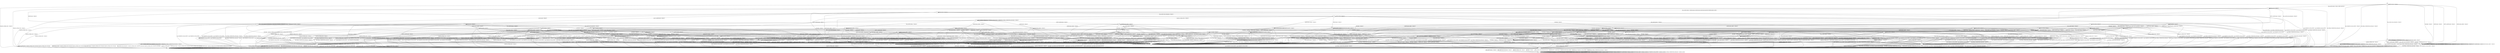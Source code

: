 digraph h10 {
s0 [label="s0"];
s1 [label="s1"];
s2 [label="s2"];
s6 [label="s6"];
s15 [label="s15"];
s21 [label="s21"];
s3 [label="s3"];
s4 [label="s4"];
s7 [label="s7"];
s8 [label="s8"];
s9 [label="s9"];
s16 [label="s16"];
s22 [label="s22"];
s5 [label="s5"];
s10 [label="s10"];
s11 [label="s11"];
s17 [label="s17"];
s27 [label="s27"];
s30 [label="s30"];
s37 [label="s37"];
s42 [label="s42"];
s52 [label="s52"];
s62 [label="s62"];
s12 [label="s12"];
s13 [label="s13"];
s18 [label="s18"];
s19 [label="s19"];
s28 [label="s28"];
s33 [label="s33"];
s38 [label="s38"];
s39 [label="s39"];
s40 [label="s40"];
s45 [label="s45"];
s48 [label="s48"];
s53 [label="s53"];
s57 [label="s57"];
s60 [label="s60"];
s64 [label="s64"];
s67 [label="s67"];
s14 [label="s14"];
s20 [label="s20"];
s23 [label="s23"];
s24 [label="s24"];
s29 [label="s29"];
s31 [label="s31"];
s32 [label="s32"];
s34 [label="s34"];
s41 [label="s41"];
s46 [label="s46"];
s49 [label="s49"];
s51 [label="s51"];
s54 [label="s54"];
s58 [label="s58"];
s61 [label="s61"];
s65 [label="s65"];
s68 [label="s68"];
s25 [label="s25"];
s35 [label="s35"];
s36 [label="s36"];
s43 [label="s43"];
s44 [label="s44"];
s47 [label="s47"];
s50 [label="s50"];
s55 [label="s55"];
s56 [label="s56"];
s63 [label="s63"];
s66 [label="s66"];
s26 [label="s26"];
s59 [label="s59"];
s0 -> s1 [label="RSA_CLIENT_HELLO / HELLO_VERIFY_REQUEST"];
s0 -> s2 [label="RSA_CLIENT_KEY_EXCHANGE / TIMEOUT"];
s0 -> s15 [label="CHANGE_CIPHER_SPEC / TIMEOUT"];
s0 -> s21 [label="FINISHED / TIMEOUT"];
s0 -> s0 [label="APPLICATION / TIMEOUT"];
s0 -> s21 [label="CERTIFICATE / TIMEOUT"];
s0 -> s21 [label="EMPTY_CERTIFICATE / TIMEOUT"];
s0 -> s21 [label="CERTIFICATE_VERIFY / TIMEOUT"];
s0 -> s6 [label="Alert(WARNING,CLOSE_NOTIFY) / TIMEOUT"];
s0 -> s6 [label="Alert(FATAL,UNEXPECTED_MESSAGE) / TIMEOUT"];
s1 -> s3 [label="RSA_CLIENT_HELLO / SERVER_HELLO,CERTIFICATE,CERTIFICATE_REQUEST,SERVER_HELLO_DONE"];
s1 -> s4 [label="RSA_CLIENT_KEY_EXCHANGE / TIMEOUT"];
s1 -> s15 [label="CHANGE_CIPHER_SPEC / TIMEOUT"];
s1 -> s8 [label="FINISHED / TIMEOUT"];
s1 -> s1 [label="APPLICATION / TIMEOUT"];
s1 -> s16 [label="CERTIFICATE / TIMEOUT"];
s1 -> s22 [label="EMPTY_CERTIFICATE / TIMEOUT"];
s1 -> s8 [label="CERTIFICATE_VERIFY / TIMEOUT"];
s1 -> s6 [label="Alert(WARNING,CLOSE_NOTIFY) / Alert(WARNING,CLOSE_NOTIFY)"];
s1 -> s6 [label="Alert(FATAL,UNEXPECTED_MESSAGE) / TIMEOUT"];
s2 -> s2 [label="RSA_CLIENT_HELLO / TIMEOUT"];
s2 -> s21 [label="RSA_CLIENT_KEY_EXCHANGE / TIMEOUT"];
s2 -> s9 [label="CHANGE_CIPHER_SPEC / TIMEOUT"];
s2 -> s21 [label="FINISHED / TIMEOUT"];
s2 -> s2 [label="APPLICATION / TIMEOUT"];
s2 -> s21 [label="CERTIFICATE / TIMEOUT"];
s2 -> s21 [label="EMPTY_CERTIFICATE / TIMEOUT"];
s2 -> s2 [label="CERTIFICATE_VERIFY / TIMEOUT"];
s2 -> s6 [label="Alert(WARNING,CLOSE_NOTIFY) / TIMEOUT"];
s2 -> s6 [label="Alert(FATAL,UNEXPECTED_MESSAGE) / TIMEOUT"];
s6 -> s7 [label="RSA_CLIENT_HELLO / TIMEOUT"];
s6 -> s7 [label="RSA_CLIENT_KEY_EXCHANGE / TIMEOUT"];
s6 -> s7 [label="CHANGE_CIPHER_SPEC / TIMEOUT"];
s6 -> s7 [label="FINISHED / TIMEOUT"];
s6 -> s7 [label="APPLICATION / TIMEOUT"];
s6 -> s7 [label="CERTIFICATE / TIMEOUT"];
s6 -> s7 [label="EMPTY_CERTIFICATE / TIMEOUT"];
s6 -> s7 [label="CERTIFICATE_VERIFY / TIMEOUT"];
s6 -> s7 [label="Alert(WARNING,CLOSE_NOTIFY) / TIMEOUT"];
s6 -> s7 [label="Alert(FATAL,UNEXPECTED_MESSAGE) / TIMEOUT"];
s15 -> s15 [label="RSA_CLIENT_HELLO / TIMEOUT"];
s15 -> s15 [label="RSA_CLIENT_KEY_EXCHANGE / TIMEOUT"];
s15 -> s15 [label="CHANGE_CIPHER_SPEC / TIMEOUT"];
s15 -> s15 [label="FINISHED / TIMEOUT"];
s15 -> s15 [label="APPLICATION / TIMEOUT"];
s15 -> s15 [label="CERTIFICATE / TIMEOUT"];
s15 -> s15 [label="EMPTY_CERTIFICATE / TIMEOUT"];
s15 -> s15 [label="CERTIFICATE_VERIFY / TIMEOUT"];
s15 -> s15 [label="Alert(WARNING,CLOSE_NOTIFY) / TIMEOUT"];
s15 -> s15 [label="Alert(FATAL,UNEXPECTED_MESSAGE) / TIMEOUT"];
s21 -> s21 [label="RSA_CLIENT_HELLO / TIMEOUT"];
s21 -> s21 [label="RSA_CLIENT_KEY_EXCHANGE / TIMEOUT"];
s21 -> s15 [label="CHANGE_CIPHER_SPEC / TIMEOUT"];
s21 -> s21 [label="FINISHED / TIMEOUT"];
s21 -> s21 [label="APPLICATION / TIMEOUT"];
s21 -> s21 [label="CERTIFICATE / TIMEOUT"];
s21 -> s21 [label="EMPTY_CERTIFICATE / TIMEOUT"];
s21 -> s21 [label="CERTIFICATE_VERIFY / TIMEOUT"];
s21 -> s6 [label="Alert(WARNING,CLOSE_NOTIFY) / TIMEOUT"];
s21 -> s6 [label="Alert(FATAL,UNEXPECTED_MESSAGE) / TIMEOUT"];
s3 -> s6 [label="RSA_CLIENT_HELLO / Alert(FATAL,UNEXPECTED_MESSAGE)"];
s3 -> s10 [label="RSA_CLIENT_KEY_EXCHANGE / TIMEOUT"];
s3 -> s15 [label="CHANGE_CIPHER_SPEC / TIMEOUT"];
s3 -> s8 [label="FINISHED / TIMEOUT"];
s3 -> s3 [label="APPLICATION / TIMEOUT"];
s3 -> s16 [label="CERTIFICATE / TIMEOUT"];
s3 -> s11 [label="EMPTY_CERTIFICATE / TIMEOUT"];
s3 -> s8 [label="CERTIFICATE_VERIFY / TIMEOUT"];
s3 -> s6 [label="Alert(WARNING,CLOSE_NOTIFY) / Alert(WARNING,CLOSE_NOTIFY)"];
s3 -> s6 [label="Alert(FATAL,UNEXPECTED_MESSAGE) / TIMEOUT"];
s4 -> s37 [label="RSA_CLIENT_HELLO / TIMEOUT"];
s4 -> s8 [label="RSA_CLIENT_KEY_EXCHANGE / TIMEOUT"];
s4 -> s5 [label="CHANGE_CIPHER_SPEC / TIMEOUT"];
s4 -> s27 [label="FINISHED / TIMEOUT"];
s4 -> s4 [label="APPLICATION / TIMEOUT"];
s4 -> s52 [label="CERTIFICATE / TIMEOUT"];
s4 -> s52 [label="EMPTY_CERTIFICATE / TIMEOUT"];
s4 -> s17 [label="CERTIFICATE_VERIFY / TIMEOUT"];
s4 -> s6 [label="Alert(WARNING,CLOSE_NOTIFY) / Alert(WARNING,CLOSE_NOTIFY)"];
s4 -> s6 [label="Alert(FATAL,UNEXPECTED_MESSAGE) / TIMEOUT"];
s7 -> s7 [label="RSA_CLIENT_HELLO / SOCKET_CLOSED"];
s7 -> s7 [label="RSA_CLIENT_KEY_EXCHANGE / SOCKET_CLOSED"];
s7 -> s7 [label="CHANGE_CIPHER_SPEC / SOCKET_CLOSED"];
s7 -> s7 [label="FINISHED / SOCKET_CLOSED"];
s7 -> s7 [label="APPLICATION / SOCKET_CLOSED"];
s7 -> s7 [label="CERTIFICATE / SOCKET_CLOSED"];
s7 -> s7 [label="EMPTY_CERTIFICATE / SOCKET_CLOSED"];
s7 -> s7 [label="CERTIFICATE_VERIFY / SOCKET_CLOSED"];
s7 -> s7 [label="Alert(WARNING,CLOSE_NOTIFY) / SOCKET_CLOSED"];
s7 -> s7 [label="Alert(FATAL,UNEXPECTED_MESSAGE) / SOCKET_CLOSED"];
s8 -> s8 [label="RSA_CLIENT_HELLO / TIMEOUT"];
s8 -> s8 [label="RSA_CLIENT_KEY_EXCHANGE / TIMEOUT"];
s8 -> s15 [label="CHANGE_CIPHER_SPEC / TIMEOUT"];
s8 -> s8 [label="FINISHED / TIMEOUT"];
s8 -> s8 [label="APPLICATION / TIMEOUT"];
s8 -> s8 [label="CERTIFICATE / TIMEOUT"];
s8 -> s8 [label="EMPTY_CERTIFICATE / TIMEOUT"];
s8 -> s8 [label="CERTIFICATE_VERIFY / TIMEOUT"];
s8 -> s6 [label="Alert(WARNING,CLOSE_NOTIFY) / Alert(WARNING,CLOSE_NOTIFY)"];
s8 -> s6 [label="Alert(FATAL,UNEXPECTED_MESSAGE) / TIMEOUT"];
s9 -> s6 [label="RSA_CLIENT_HELLO / TIMEOUT"];
s9 -> s6 [label="RSA_CLIENT_KEY_EXCHANGE / TIMEOUT"];
s9 -> s15 [label="CHANGE_CIPHER_SPEC / TIMEOUT"];
s9 -> s6 [label="FINISHED / TIMEOUT"];
s9 -> s9 [label="APPLICATION / TIMEOUT"];
s9 -> s6 [label="CERTIFICATE / TIMEOUT"];
s9 -> s6 [label="EMPTY_CERTIFICATE / TIMEOUT"];
s9 -> s6 [label="CERTIFICATE_VERIFY / TIMEOUT"];
s9 -> s9 [label="Alert(WARNING,CLOSE_NOTIFY) / TIMEOUT"];
s9 -> s9 [label="Alert(FATAL,UNEXPECTED_MESSAGE) / TIMEOUT"];
s16 -> s16 [label="RSA_CLIENT_HELLO / TIMEOUT"];
s16 -> s16 [label="RSA_CLIENT_KEY_EXCHANGE / TIMEOUT"];
s16 -> s15 [label="CHANGE_CIPHER_SPEC / TIMEOUT"];
s16 -> s16 [label="FINISHED / TIMEOUT"];
s16 -> s16 [label="APPLICATION / TIMEOUT"];
s16 -> s8 [label="CERTIFICATE / TIMEOUT"];
s16 -> s8 [label="EMPTY_CERTIFICATE / TIMEOUT"];
s16 -> s30 [label="CERTIFICATE_VERIFY / TIMEOUT"];
s16 -> s6 [label="Alert(WARNING,CLOSE_NOTIFY) / Alert(WARNING,CLOSE_NOTIFY)"];
s16 -> s6 [label="Alert(FATAL,UNEXPECTED_MESSAGE) / TIMEOUT"];
s22 -> s42 [label="RSA_CLIENT_HELLO / TIMEOUT"];
s22 -> s52 [label="RSA_CLIENT_KEY_EXCHANGE / TIMEOUT"];
s22 -> s5 [label="CHANGE_CIPHER_SPEC / TIMEOUT"];
s22 -> s62 [label="FINISHED / TIMEOUT"];
s22 -> s22 [label="APPLICATION / TIMEOUT"];
s22 -> s8 [label="CERTIFICATE / TIMEOUT"];
s22 -> s8 [label="EMPTY_CERTIFICATE / TIMEOUT"];
s22 -> s30 [label="CERTIFICATE_VERIFY / TIMEOUT"];
s22 -> s6 [label="Alert(WARNING,CLOSE_NOTIFY) / Alert(WARNING,CLOSE_NOTIFY)"];
s22 -> s6 [label="Alert(FATAL,UNEXPECTED_MESSAGE) / TIMEOUT"];
s5 -> s6 [label="RSA_CLIENT_HELLO / Alert(FATAL,UNEXPECTED_MESSAGE)"];
s5 -> s6 [label="RSA_CLIENT_KEY_EXCHANGE / Alert(FATAL,UNEXPECTED_MESSAGE)"];
s5 -> s15 [label="CHANGE_CIPHER_SPEC / TIMEOUT"];
s5 -> s6 [label="FINISHED / Alert(FATAL,UNEXPECTED_MESSAGE)"];
s5 -> s5 [label="APPLICATION / TIMEOUT"];
s5 -> s6 [label="CERTIFICATE / Alert(FATAL,UNEXPECTED_MESSAGE)"];
s5 -> s6 [label="EMPTY_CERTIFICATE / Alert(FATAL,UNEXPECTED_MESSAGE)"];
s5 -> s6 [label="CERTIFICATE_VERIFY / Alert(FATAL,UNEXPECTED_MESSAGE)"];
s5 -> s5 [label="Alert(WARNING,CLOSE_NOTIFY) / TIMEOUT"];
s5 -> s5 [label="Alert(FATAL,UNEXPECTED_MESSAGE) / TIMEOUT"];
s10 -> s37 [label="RSA_CLIENT_HELLO / TIMEOUT"];
s10 -> s8 [label="RSA_CLIENT_KEY_EXCHANGE / TIMEOUT"];
s10 -> s12 [label="CHANGE_CIPHER_SPEC / TIMEOUT"];
s10 -> s27 [label="FINISHED / TIMEOUT"];
s10 -> s10 [label="APPLICATION / TIMEOUT"];
s10 -> s38 [label="CERTIFICATE / TIMEOUT"];
s10 -> s28 [label="EMPTY_CERTIFICATE / TIMEOUT"];
s10 -> s18 [label="CERTIFICATE_VERIFY / TIMEOUT"];
s10 -> s6 [label="Alert(WARNING,CLOSE_NOTIFY) / Alert(WARNING,CLOSE_NOTIFY)"];
s10 -> s6 [label="Alert(FATAL,UNEXPECTED_MESSAGE) / TIMEOUT"];
s11 -> s39 [label="RSA_CLIENT_HELLO / TIMEOUT"];
s11 -> s28 [label="RSA_CLIENT_KEY_EXCHANGE / TIMEOUT"];
s11 -> s13 [label="CHANGE_CIPHER_SPEC / TIMEOUT"];
s11 -> s60 [label="FINISHED / TIMEOUT"];
s11 -> s11 [label="APPLICATION / TIMEOUT"];
s11 -> s8 [label="CERTIFICATE / TIMEOUT"];
s11 -> s8 [label="EMPTY_CERTIFICATE / TIMEOUT"];
s11 -> s19 [label="CERTIFICATE_VERIFY / TIMEOUT"];
s11 -> s6 [label="Alert(WARNING,CLOSE_NOTIFY) / Alert(WARNING,CLOSE_NOTIFY)"];
s11 -> s6 [label="Alert(FATAL,UNEXPECTED_MESSAGE) / TIMEOUT"];
s17 -> s40 [label="RSA_CLIENT_HELLO / TIMEOUT"];
s17 -> s8 [label="RSA_CLIENT_KEY_EXCHANGE / TIMEOUT"];
s17 -> s5 [label="CHANGE_CIPHER_SPEC / TIMEOUT"];
s17 -> s33 [label="FINISHED / TIMEOUT"];
s17 -> s17 [label="APPLICATION / TIMEOUT"];
s17 -> s53 [label="CERTIFICATE / TIMEOUT"];
s17 -> s53 [label="EMPTY_CERTIFICATE / TIMEOUT"];
s17 -> s8 [label="CERTIFICATE_VERIFY / TIMEOUT"];
s17 -> s6 [label="Alert(WARNING,CLOSE_NOTIFY) / Alert(WARNING,CLOSE_NOTIFY)"];
s17 -> s6 [label="Alert(FATAL,UNEXPECTED_MESSAGE) / TIMEOUT"];
s27 -> s45 [label="RSA_CLIENT_HELLO / TIMEOUT"];
s27 -> s8 [label="RSA_CLIENT_KEY_EXCHANGE / TIMEOUT"];
s27 -> s5 [label="CHANGE_CIPHER_SPEC / TIMEOUT"];
s27 -> s8 [label="FINISHED / TIMEOUT"];
s27 -> s27 [label="APPLICATION / TIMEOUT"];
s27 -> s62 [label="CERTIFICATE / TIMEOUT"];
s27 -> s62 [label="EMPTY_CERTIFICATE / TIMEOUT"];
s27 -> s33 [label="CERTIFICATE_VERIFY / TIMEOUT"];
s27 -> s6 [label="Alert(WARNING,CLOSE_NOTIFY) / Alert(WARNING,CLOSE_NOTIFY)"];
s27 -> s6 [label="Alert(FATAL,UNEXPECTED_MESSAGE) / TIMEOUT"];
s30 -> s48 [label="RSA_CLIENT_HELLO / TIMEOUT"];
s30 -> s53 [label="RSA_CLIENT_KEY_EXCHANGE / TIMEOUT"];
s30 -> s5 [label="CHANGE_CIPHER_SPEC / TIMEOUT"];
s30 -> s64 [label="FINISHED / TIMEOUT"];
s30 -> s30 [label="APPLICATION / TIMEOUT"];
s30 -> s8 [label="CERTIFICATE / TIMEOUT"];
s30 -> s8 [label="EMPTY_CERTIFICATE / TIMEOUT"];
s30 -> s8 [label="CERTIFICATE_VERIFY / TIMEOUT"];
s30 -> s6 [label="Alert(WARNING,CLOSE_NOTIFY) / Alert(WARNING,CLOSE_NOTIFY)"];
s30 -> s6 [label="Alert(FATAL,UNEXPECTED_MESSAGE) / TIMEOUT"];
s37 -> s8 [label="RSA_CLIENT_HELLO / TIMEOUT"];
s37 -> s8 [label="RSA_CLIENT_KEY_EXCHANGE / TIMEOUT"];
s37 -> s5 [label="CHANGE_CIPHER_SPEC / TIMEOUT"];
s37 -> s45 [label="FINISHED / TIMEOUT"];
s37 -> s37 [label="APPLICATION / TIMEOUT"];
s37 -> s57 [label="CERTIFICATE / TIMEOUT"];
s37 -> s57 [label="EMPTY_CERTIFICATE / TIMEOUT"];
s37 -> s40 [label="CERTIFICATE_VERIFY / TIMEOUT"];
s37 -> s6 [label="Alert(WARNING,CLOSE_NOTIFY) / Alert(WARNING,CLOSE_NOTIFY)"];
s37 -> s6 [label="Alert(FATAL,UNEXPECTED_MESSAGE) / TIMEOUT"];
s42 -> s8 [label="RSA_CLIENT_HELLO / TIMEOUT"];
s42 -> s57 [label="RSA_CLIENT_KEY_EXCHANGE / TIMEOUT"];
s42 -> s5 [label="CHANGE_CIPHER_SPEC / TIMEOUT"];
s42 -> s67 [label="FINISHED / TIMEOUT"];
s42 -> s42 [label="APPLICATION / TIMEOUT"];
s42 -> s8 [label="CERTIFICATE / TIMEOUT"];
s42 -> s8 [label="EMPTY_CERTIFICATE / TIMEOUT"];
s42 -> s48 [label="CERTIFICATE_VERIFY / TIMEOUT"];
s42 -> s6 [label="Alert(WARNING,CLOSE_NOTIFY) / Alert(WARNING,CLOSE_NOTIFY)"];
s42 -> s6 [label="Alert(FATAL,UNEXPECTED_MESSAGE) / TIMEOUT"];
s52 -> s57 [label="RSA_CLIENT_HELLO / TIMEOUT"];
s52 -> s8 [label="RSA_CLIENT_KEY_EXCHANGE / TIMEOUT"];
s52 -> s5 [label="CHANGE_CIPHER_SPEC / TIMEOUT"];
s52 -> s62 [label="FINISHED / TIMEOUT"];
s52 -> s52 [label="APPLICATION / TIMEOUT"];
s52 -> s8 [label="CERTIFICATE / TIMEOUT"];
s52 -> s8 [label="EMPTY_CERTIFICATE / TIMEOUT"];
s52 -> s53 [label="CERTIFICATE_VERIFY / TIMEOUT"];
s52 -> s6 [label="Alert(WARNING,CLOSE_NOTIFY) / Alert(WARNING,CLOSE_NOTIFY)"];
s52 -> s6 [label="Alert(FATAL,UNEXPECTED_MESSAGE) / TIMEOUT"];
s62 -> s67 [label="RSA_CLIENT_HELLO / TIMEOUT"];
s62 -> s62 [label="RSA_CLIENT_KEY_EXCHANGE / TIMEOUT"];
s62 -> s5 [label="CHANGE_CIPHER_SPEC / TIMEOUT"];
s62 -> s8 [label="FINISHED / TIMEOUT"];
s62 -> s62 [label="APPLICATION / TIMEOUT"];
s62 -> s8 [label="CERTIFICATE / TIMEOUT"];
s62 -> s8 [label="EMPTY_CERTIFICATE / TIMEOUT"];
s62 -> s64 [label="CERTIFICATE_VERIFY / TIMEOUT"];
s62 -> s6 [label="Alert(WARNING,CLOSE_NOTIFY) / Alert(WARNING,CLOSE_NOTIFY)"];
s62 -> s6 [label="Alert(FATAL,UNEXPECTED_MESSAGE) / TIMEOUT"];
s12 -> s31 [label="RSA_CLIENT_HELLO / TIMEOUT"];
s12 -> s8 [label="RSA_CLIENT_KEY_EXCHANGE / TIMEOUT"];
s12 -> s15 [label="CHANGE_CIPHER_SPEC / TIMEOUT"];
s12 -> s14 [label="FINISHED / CHANGE_CIPHER_SPEC,FINISHED,CHANGE_CIPHER_SPEC,FINISHED"];
s12 -> s12 [label="APPLICATION / TIMEOUT"];
s12 -> s23 [label="CERTIFICATE / TIMEOUT"];
s12 -> s29 [label="EMPTY_CERTIFICATE / TIMEOUT"];
s12 -> s32 [label="CERTIFICATE_VERIFY / TIMEOUT"];
s12 -> s12 [label="Alert(WARNING,CLOSE_NOTIFY) / TIMEOUT"];
s12 -> s12 [label="Alert(FATAL,UNEXPECTED_MESSAGE) / TIMEOUT"];
s13 -> s6 [label="RSA_CLIENT_HELLO / Alert(FATAL,BAD_CERTIFICATE)"];
s13 -> s6 [label="RSA_CLIENT_KEY_EXCHANGE / Alert(FATAL,BAD_CERTIFICATE)"];
s13 -> s15 [label="CHANGE_CIPHER_SPEC / TIMEOUT"];
s13 -> s6 [label="FINISHED / Alert(FATAL,BAD_CERTIFICATE)"];
s13 -> s13 [label="APPLICATION / TIMEOUT"];
s13 -> s6 [label="CERTIFICATE / Alert(FATAL,BAD_CERTIFICATE)"];
s13 -> s6 [label="EMPTY_CERTIFICATE / Alert(FATAL,BAD_CERTIFICATE)"];
s13 -> s6 [label="CERTIFICATE_VERIFY / Alert(FATAL,BAD_CERTIFICATE)"];
s13 -> s13 [label="Alert(WARNING,CLOSE_NOTIFY) / TIMEOUT"];
s13 -> s13 [label="Alert(FATAL,UNEXPECTED_MESSAGE) / TIMEOUT"];
s18 -> s18 [label="RSA_CLIENT_HELLO / TIMEOUT"];
s18 -> s8 [label="RSA_CLIENT_KEY_EXCHANGE / TIMEOUT"];
s18 -> s20 [label="CHANGE_CIPHER_SPEC / TIMEOUT"];
s18 -> s24 [label="FINISHED / TIMEOUT"];
s18 -> s18 [label="APPLICATION / TIMEOUT"];
s18 -> s54 [label="CERTIFICATE / TIMEOUT"];
s18 -> s54 [label="EMPTY_CERTIFICATE / TIMEOUT"];
s18 -> s8 [label="CERTIFICATE_VERIFY / TIMEOUT"];
s18 -> s6 [label="Alert(WARNING,CLOSE_NOTIFY) / Alert(WARNING,CLOSE_NOTIFY)"];
s18 -> s6 [label="Alert(FATAL,UNEXPECTED_MESSAGE) / TIMEOUT"];
s19 -> s41 [label="RSA_CLIENT_HELLO / TIMEOUT"];
s19 -> s34 [label="RSA_CLIENT_KEY_EXCHANGE / TIMEOUT"];
s19 -> s13 [label="CHANGE_CIPHER_SPEC / TIMEOUT"];
s19 -> s61 [label="FINISHED / TIMEOUT"];
s19 -> s19 [label="APPLICATION / TIMEOUT"];
s19 -> s8 [label="CERTIFICATE / TIMEOUT"];
s19 -> s8 [label="EMPTY_CERTIFICATE / TIMEOUT"];
s19 -> s8 [label="CERTIFICATE_VERIFY / TIMEOUT"];
s19 -> s6 [label="Alert(WARNING,CLOSE_NOTIFY) / Alert(WARNING,CLOSE_NOTIFY)"];
s19 -> s6 [label="Alert(FATAL,UNEXPECTED_MESSAGE) / TIMEOUT"];
s28 -> s46 [label="RSA_CLIENT_HELLO / TIMEOUT"];
s28 -> s8 [label="RSA_CLIENT_KEY_EXCHANGE / TIMEOUT"];
s28 -> s13 [label="CHANGE_CIPHER_SPEC / TIMEOUT"];
s28 -> s60 [label="FINISHED / TIMEOUT"];
s28 -> s28 [label="APPLICATION / TIMEOUT"];
s28 -> s8 [label="CERTIFICATE / TIMEOUT"];
s28 -> s8 [label="EMPTY_CERTIFICATE / TIMEOUT"];
s28 -> s34 [label="CERTIFICATE_VERIFY / TIMEOUT"];
s28 -> s6 [label="Alert(WARNING,CLOSE_NOTIFY) / Alert(WARNING,CLOSE_NOTIFY)"];
s28 -> s6 [label="Alert(FATAL,UNEXPECTED_MESSAGE) / TIMEOUT"];
s33 -> s49 [label="RSA_CLIENT_HELLO / TIMEOUT"];
s33 -> s8 [label="RSA_CLIENT_KEY_EXCHANGE / TIMEOUT"];
s33 -> s5 [label="CHANGE_CIPHER_SPEC / TIMEOUT"];
s33 -> s8 [label="FINISHED / TIMEOUT"];
s33 -> s33 [label="APPLICATION / TIMEOUT"];
s33 -> s64 [label="CERTIFICATE / TIMEOUT"];
s33 -> s64 [label="EMPTY_CERTIFICATE / TIMEOUT"];
s33 -> s8 [label="CERTIFICATE_VERIFY / TIMEOUT"];
s33 -> s6 [label="Alert(WARNING,CLOSE_NOTIFY) / Alert(WARNING,CLOSE_NOTIFY)"];
s33 -> s6 [label="Alert(FATAL,UNEXPECTED_MESSAGE) / TIMEOUT"];
s38 -> s57 [label="RSA_CLIENT_HELLO / TIMEOUT"];
s38 -> s8 [label="RSA_CLIENT_KEY_EXCHANGE / TIMEOUT"];
s38 -> s51 [label="CHANGE_CIPHER_SPEC / TIMEOUT"];
s38 -> s62 [label="FINISHED / TIMEOUT"];
s38 -> s38 [label="APPLICATION / TIMEOUT"];
s38 -> s8 [label="CERTIFICATE / TIMEOUT"];
s38 -> s8 [label="EMPTY_CERTIFICATE / TIMEOUT"];
s38 -> s38 [label="CERTIFICATE_VERIFY / TIMEOUT"];
s38 -> s6 [label="Alert(WARNING,CLOSE_NOTIFY) / Alert(WARNING,CLOSE_NOTIFY)"];
s38 -> s6 [label="Alert(FATAL,UNEXPECTED_MESSAGE) / TIMEOUT"];
s39 -> s8 [label="RSA_CLIENT_HELLO / TIMEOUT"];
s39 -> s46 [label="RSA_CLIENT_KEY_EXCHANGE / TIMEOUT"];
s39 -> s13 [label="CHANGE_CIPHER_SPEC / TIMEOUT"];
s39 -> s65 [label="FINISHED / TIMEOUT"];
s39 -> s39 [label="APPLICATION / TIMEOUT"];
s39 -> s8 [label="CERTIFICATE / TIMEOUT"];
s39 -> s8 [label="EMPTY_CERTIFICATE / TIMEOUT"];
s39 -> s41 [label="CERTIFICATE_VERIFY / TIMEOUT"];
s39 -> s6 [label="Alert(WARNING,CLOSE_NOTIFY) / Alert(WARNING,CLOSE_NOTIFY)"];
s39 -> s6 [label="Alert(FATAL,UNEXPECTED_MESSAGE) / TIMEOUT"];
s40 -> s8 [label="RSA_CLIENT_HELLO / TIMEOUT"];
s40 -> s8 [label="RSA_CLIENT_KEY_EXCHANGE / TIMEOUT"];
s40 -> s5 [label="CHANGE_CIPHER_SPEC / TIMEOUT"];
s40 -> s49 [label="FINISHED / TIMEOUT"];
s40 -> s40 [label="APPLICATION / TIMEOUT"];
s40 -> s58 [label="CERTIFICATE / TIMEOUT"];
s40 -> s58 [label="EMPTY_CERTIFICATE / TIMEOUT"];
s40 -> s8 [label="CERTIFICATE_VERIFY / TIMEOUT"];
s40 -> s6 [label="Alert(WARNING,CLOSE_NOTIFY) / Alert(WARNING,CLOSE_NOTIFY)"];
s40 -> s6 [label="Alert(FATAL,UNEXPECTED_MESSAGE) / TIMEOUT"];
s45 -> s8 [label="RSA_CLIENT_HELLO / TIMEOUT"];
s45 -> s8 [label="RSA_CLIENT_KEY_EXCHANGE / TIMEOUT"];
s45 -> s5 [label="CHANGE_CIPHER_SPEC / TIMEOUT"];
s45 -> s8 [label="FINISHED / TIMEOUT"];
s45 -> s45 [label="APPLICATION / TIMEOUT"];
s45 -> s67 [label="CERTIFICATE / TIMEOUT"];
s45 -> s67 [label="EMPTY_CERTIFICATE / TIMEOUT"];
s45 -> s49 [label="CERTIFICATE_VERIFY / TIMEOUT"];
s45 -> s6 [label="Alert(WARNING,CLOSE_NOTIFY) / Alert(WARNING,CLOSE_NOTIFY)"];
s45 -> s6 [label="Alert(FATAL,UNEXPECTED_MESSAGE) / TIMEOUT"];
s48 -> s8 [label="RSA_CLIENT_HELLO / TIMEOUT"];
s48 -> s58 [label="RSA_CLIENT_KEY_EXCHANGE / TIMEOUT"];
s48 -> s5 [label="CHANGE_CIPHER_SPEC / TIMEOUT"];
s48 -> s68 [label="FINISHED / TIMEOUT"];
s48 -> s48 [label="APPLICATION / TIMEOUT"];
s48 -> s8 [label="CERTIFICATE / TIMEOUT"];
s48 -> s8 [label="EMPTY_CERTIFICATE / TIMEOUT"];
s48 -> s8 [label="CERTIFICATE_VERIFY / TIMEOUT"];
s48 -> s6 [label="Alert(WARNING,CLOSE_NOTIFY) / Alert(WARNING,CLOSE_NOTIFY)"];
s48 -> s6 [label="Alert(FATAL,UNEXPECTED_MESSAGE) / TIMEOUT"];
s53 -> s58 [label="RSA_CLIENT_HELLO / TIMEOUT"];
s53 -> s8 [label="RSA_CLIENT_KEY_EXCHANGE / TIMEOUT"];
s53 -> s5 [label="CHANGE_CIPHER_SPEC / TIMEOUT"];
s53 -> s64 [label="FINISHED / TIMEOUT"];
s53 -> s53 [label="APPLICATION / TIMEOUT"];
s53 -> s8 [label="CERTIFICATE / TIMEOUT"];
s53 -> s8 [label="EMPTY_CERTIFICATE / TIMEOUT"];
s53 -> s8 [label="CERTIFICATE_VERIFY / TIMEOUT"];
s53 -> s6 [label="Alert(WARNING,CLOSE_NOTIFY) / Alert(WARNING,CLOSE_NOTIFY)"];
s53 -> s6 [label="Alert(FATAL,UNEXPECTED_MESSAGE) / TIMEOUT"];
s57 -> s8 [label="RSA_CLIENT_HELLO / TIMEOUT"];
s57 -> s8 [label="RSA_CLIENT_KEY_EXCHANGE / TIMEOUT"];
s57 -> s5 [label="CHANGE_CIPHER_SPEC / TIMEOUT"];
s57 -> s67 [label="FINISHED / TIMEOUT"];
s57 -> s57 [label="APPLICATION / TIMEOUT"];
s57 -> s8 [label="CERTIFICATE / TIMEOUT"];
s57 -> s8 [label="EMPTY_CERTIFICATE / TIMEOUT"];
s57 -> s58 [label="CERTIFICATE_VERIFY / TIMEOUT"];
s57 -> s6 [label="Alert(WARNING,CLOSE_NOTIFY) / Alert(WARNING,CLOSE_NOTIFY)"];
s57 -> s6 [label="Alert(FATAL,UNEXPECTED_MESSAGE) / TIMEOUT"];
s60 -> s65 [label="RSA_CLIENT_HELLO / TIMEOUT"];
s60 -> s60 [label="RSA_CLIENT_KEY_EXCHANGE / TIMEOUT"];
s60 -> s13 [label="CHANGE_CIPHER_SPEC / TIMEOUT"];
s60 -> s8 [label="FINISHED / TIMEOUT"];
s60 -> s60 [label="APPLICATION / TIMEOUT"];
s60 -> s8 [label="CERTIFICATE / TIMEOUT"];
s60 -> s8 [label="EMPTY_CERTIFICATE / TIMEOUT"];
s60 -> s61 [label="CERTIFICATE_VERIFY / TIMEOUT"];
s60 -> s6 [label="Alert(WARNING,CLOSE_NOTIFY) / Alert(WARNING,CLOSE_NOTIFY)"];
s60 -> s6 [label="Alert(FATAL,UNEXPECTED_MESSAGE) / TIMEOUT"];
s64 -> s68 [label="RSA_CLIENT_HELLO / TIMEOUT"];
s64 -> s64 [label="RSA_CLIENT_KEY_EXCHANGE / TIMEOUT"];
s64 -> s5 [label="CHANGE_CIPHER_SPEC / TIMEOUT"];
s64 -> s8 [label="FINISHED / TIMEOUT"];
s64 -> s64 [label="APPLICATION / TIMEOUT"];
s64 -> s8 [label="CERTIFICATE / TIMEOUT"];
s64 -> s8 [label="EMPTY_CERTIFICATE / TIMEOUT"];
s64 -> s8 [label="CERTIFICATE_VERIFY / TIMEOUT"];
s64 -> s6 [label="Alert(WARNING,CLOSE_NOTIFY) / Alert(WARNING,CLOSE_NOTIFY)"];
s64 -> s6 [label="Alert(FATAL,UNEXPECTED_MESSAGE) / TIMEOUT"];
s67 -> s8 [label="RSA_CLIENT_HELLO / TIMEOUT"];
s67 -> s67 [label="RSA_CLIENT_KEY_EXCHANGE / TIMEOUT"];
s67 -> s5 [label="CHANGE_CIPHER_SPEC / TIMEOUT"];
s67 -> s8 [label="FINISHED / TIMEOUT"];
s67 -> s67 [label="APPLICATION / TIMEOUT"];
s67 -> s8 [label="CERTIFICATE / TIMEOUT"];
s67 -> s8 [label="EMPTY_CERTIFICATE / TIMEOUT"];
s67 -> s68 [label="CERTIFICATE_VERIFY / TIMEOUT"];
s67 -> s6 [label="Alert(WARNING,CLOSE_NOTIFY) / Alert(WARNING,CLOSE_NOTIFY)"];
s67 -> s6 [label="Alert(FATAL,UNEXPECTED_MESSAGE) / TIMEOUT"];
s14 -> s14 [label="RSA_CLIENT_HELLO / TIMEOUT"];
s14 -> s14 [label="RSA_CLIENT_KEY_EXCHANGE / TIMEOUT"];
s14 -> s15 [label="CHANGE_CIPHER_SPEC / TIMEOUT"];
s14 -> s14 [label="FINISHED / TIMEOUT"];
s14 -> s6 [label="APPLICATION / APPLICATION"];
s14 -> s14 [label="CERTIFICATE / TIMEOUT"];
s14 -> s14 [label="EMPTY_CERTIFICATE / TIMEOUT"];
s14 -> s14 [label="CERTIFICATE_VERIFY / TIMEOUT"];
s14 -> s6 [label="Alert(WARNING,CLOSE_NOTIFY) / TIMEOUT"];
s14 -> s6 [label="Alert(FATAL,UNEXPECTED_MESSAGE) / TIMEOUT"];
s20 -> s6 [label="RSA_CLIENT_HELLO / Alert(FATAL,HANDSHAKE_FAILURE)"];
s20 -> s6 [label="RSA_CLIENT_KEY_EXCHANGE / Alert(FATAL,HANDSHAKE_FAILURE)"];
s20 -> s15 [label="CHANGE_CIPHER_SPEC / TIMEOUT"];
s20 -> s6 [label="FINISHED / Alert(FATAL,HANDSHAKE_FAILURE)"];
s20 -> s20 [label="APPLICATION / TIMEOUT"];
s20 -> s6 [label="CERTIFICATE / Alert(FATAL,HANDSHAKE_FAILURE)"];
s20 -> s6 [label="EMPTY_CERTIFICATE / Alert(FATAL,HANDSHAKE_FAILURE)"];
s20 -> s6 [label="CERTIFICATE_VERIFY / Alert(FATAL,HANDSHAKE_FAILURE)"];
s20 -> s20 [label="Alert(WARNING,CLOSE_NOTIFY) / TIMEOUT"];
s20 -> s20 [label="Alert(FATAL,UNEXPECTED_MESSAGE) / TIMEOUT"];
s23 -> s43 [label="RSA_CLIENT_HELLO / TIMEOUT"];
s23 -> s8 [label="RSA_CLIENT_KEY_EXCHANGE / TIMEOUT"];
s23 -> s5 [label="CHANGE_CIPHER_SPEC / TIMEOUT"];
s23 -> s25 [label="FINISHED / TIMEOUT"];
s23 -> s8 [label="APPLICATION / TIMEOUT"];
s23 -> s8 [label="CERTIFICATE / TIMEOUT"];
s23 -> s8 [label="EMPTY_CERTIFICATE / TIMEOUT"];
s23 -> s23 [label="CERTIFICATE_VERIFY / TIMEOUT"];
s23 -> s6 [label="Alert(WARNING,CLOSE_NOTIFY) / Alert(WARNING,CLOSE_NOTIFY)"];
s23 -> s6 [label="Alert(FATAL,UNEXPECTED_MESSAGE) / TIMEOUT"];
s24 -> s44 [label="RSA_CLIENT_HELLO / TIMEOUT"];
s24 -> s8 [label="RSA_CLIENT_KEY_EXCHANGE / TIMEOUT"];
s24 -> s20 [label="CHANGE_CIPHER_SPEC / TIMEOUT"];
s24 -> s8 [label="FINISHED / TIMEOUT"];
s24 -> s24 [label="APPLICATION / TIMEOUT"];
s24 -> s63 [label="CERTIFICATE / TIMEOUT"];
s24 -> s63 [label="EMPTY_CERTIFICATE / TIMEOUT"];
s24 -> s8 [label="CERTIFICATE_VERIFY / TIMEOUT"];
s24 -> s6 [label="Alert(WARNING,CLOSE_NOTIFY) / Alert(WARNING,CLOSE_NOTIFY)"];
s24 -> s6 [label="Alert(FATAL,UNEXPECTED_MESSAGE) / TIMEOUT"];
s29 -> s35 [label="RSA_CLIENT_HELLO / TIMEOUT"];
s29 -> s8 [label="RSA_CLIENT_KEY_EXCHANGE / TIMEOUT"];
s29 -> s13 [label="CHANGE_CIPHER_SPEC / TIMEOUT"];
s29 -> s47 [label="FINISHED / TIMEOUT"];
s29 -> s8 [label="APPLICATION / TIMEOUT"];
s29 -> s8 [label="CERTIFICATE / TIMEOUT"];
s29 -> s8 [label="EMPTY_CERTIFICATE / TIMEOUT"];
s29 -> s29 [label="CERTIFICATE_VERIFY / TIMEOUT"];
s29 -> s6 [label="Alert(WARNING,CLOSE_NOTIFY) / Alert(WARNING,CLOSE_NOTIFY)"];
s29 -> s6 [label="Alert(FATAL,UNEXPECTED_MESSAGE) / TIMEOUT"];
s31 -> s8 [label="RSA_CLIENT_HELLO / TIMEOUT"];
s31 -> s8 [label="RSA_CLIENT_KEY_EXCHANGE / TIMEOUT"];
s31 -> s5 [label="CHANGE_CIPHER_SPEC / TIMEOUT"];
s31 -> s55 [label="FINISHED / TIMEOUT"];
s31 -> s8 [label="APPLICATION / TIMEOUT"];
s31 -> s43 [label="CERTIFICATE / TIMEOUT"];
s31 -> s43 [label="EMPTY_CERTIFICATE / TIMEOUT"];
s31 -> s31 [label="CERTIFICATE_VERIFY / TIMEOUT"];
s31 -> s6 [label="Alert(WARNING,CLOSE_NOTIFY) / Alert(WARNING,CLOSE_NOTIFY)"];
s31 -> s6 [label="Alert(FATAL,UNEXPECTED_MESSAGE) / TIMEOUT"];
s32 -> s32 [label="RSA_CLIENT_HELLO / TIMEOUT"];
s32 -> s8 [label="RSA_CLIENT_KEY_EXCHANGE / TIMEOUT"];
s32 -> s20 [label="CHANGE_CIPHER_SPEC / TIMEOUT"];
s32 -> s36 [label="FINISHED / TIMEOUT"];
s32 -> s8 [label="APPLICATION / TIMEOUT"];
s32 -> s56 [label="CERTIFICATE / TIMEOUT"];
s32 -> s56 [label="EMPTY_CERTIFICATE / TIMEOUT"];
s32 -> s8 [label="CERTIFICATE_VERIFY / TIMEOUT"];
s32 -> s6 [label="Alert(WARNING,CLOSE_NOTIFY) / Alert(WARNING,CLOSE_NOTIFY)"];
s32 -> s6 [label="Alert(FATAL,UNEXPECTED_MESSAGE) / TIMEOUT"];
s34 -> s50 [label="RSA_CLIENT_HELLO / TIMEOUT"];
s34 -> s8 [label="RSA_CLIENT_KEY_EXCHANGE / TIMEOUT"];
s34 -> s13 [label="CHANGE_CIPHER_SPEC / TIMEOUT"];
s34 -> s61 [label="FINISHED / TIMEOUT"];
s34 -> s34 [label="APPLICATION / TIMEOUT"];
s34 -> s8 [label="CERTIFICATE / TIMEOUT"];
s34 -> s8 [label="EMPTY_CERTIFICATE / TIMEOUT"];
s34 -> s8 [label="CERTIFICATE_VERIFY / TIMEOUT"];
s34 -> s6 [label="Alert(WARNING,CLOSE_NOTIFY) / Alert(WARNING,CLOSE_NOTIFY)"];
s34 -> s6 [label="Alert(FATAL,UNEXPECTED_MESSAGE) / TIMEOUT"];
s41 -> s8 [label="RSA_CLIENT_HELLO / TIMEOUT"];
s41 -> s50 [label="RSA_CLIENT_KEY_EXCHANGE / TIMEOUT"];
s41 -> s13 [label="CHANGE_CIPHER_SPEC / TIMEOUT"];
s41 -> s66 [label="FINISHED / TIMEOUT"];
s41 -> s41 [label="APPLICATION / TIMEOUT"];
s41 -> s8 [label="CERTIFICATE / TIMEOUT"];
s41 -> s8 [label="EMPTY_CERTIFICATE / TIMEOUT"];
s41 -> s8 [label="CERTIFICATE_VERIFY / TIMEOUT"];
s41 -> s6 [label="Alert(WARNING,CLOSE_NOTIFY) / Alert(WARNING,CLOSE_NOTIFY)"];
s41 -> s6 [label="Alert(FATAL,UNEXPECTED_MESSAGE) / TIMEOUT"];
s46 -> s8 [label="RSA_CLIENT_HELLO / TIMEOUT"];
s46 -> s8 [label="RSA_CLIENT_KEY_EXCHANGE / TIMEOUT"];
s46 -> s13 [label="CHANGE_CIPHER_SPEC / TIMEOUT"];
s46 -> s65 [label="FINISHED / TIMEOUT"];
s46 -> s46 [label="APPLICATION / TIMEOUT"];
s46 -> s8 [label="CERTIFICATE / TIMEOUT"];
s46 -> s8 [label="EMPTY_CERTIFICATE / TIMEOUT"];
s46 -> s50 [label="CERTIFICATE_VERIFY / TIMEOUT"];
s46 -> s6 [label="Alert(WARNING,CLOSE_NOTIFY) / Alert(WARNING,CLOSE_NOTIFY)"];
s46 -> s6 [label="Alert(FATAL,UNEXPECTED_MESSAGE) / TIMEOUT"];
s49 -> s8 [label="RSA_CLIENT_HELLO / TIMEOUT"];
s49 -> s8 [label="RSA_CLIENT_KEY_EXCHANGE / TIMEOUT"];
s49 -> s5 [label="CHANGE_CIPHER_SPEC / TIMEOUT"];
s49 -> s8 [label="FINISHED / TIMEOUT"];
s49 -> s49 [label="APPLICATION / TIMEOUT"];
s49 -> s68 [label="CERTIFICATE / TIMEOUT"];
s49 -> s68 [label="EMPTY_CERTIFICATE / TIMEOUT"];
s49 -> s8 [label="CERTIFICATE_VERIFY / TIMEOUT"];
s49 -> s6 [label="Alert(WARNING,CLOSE_NOTIFY) / Alert(WARNING,CLOSE_NOTIFY)"];
s49 -> s6 [label="Alert(FATAL,UNEXPECTED_MESSAGE) / TIMEOUT"];
s51 -> s8 [label="RSA_CLIENT_HELLO / TIMEOUT"];
s51 -> s8 [label="RSA_CLIENT_KEY_EXCHANGE / TIMEOUT"];
s51 -> s15 [label="CHANGE_CIPHER_SPEC / TIMEOUT"];
s51 -> s14 [label="FINISHED / CHANGE_CIPHER_SPEC,FINISHED,CHANGE_CIPHER_SPEC,FINISHED"];
s51 -> s51 [label="APPLICATION / TIMEOUT"];
s51 -> s8 [label="CERTIFICATE / TIMEOUT"];
s51 -> s8 [label="EMPTY_CERTIFICATE / TIMEOUT"];
s51 -> s8 [label="CERTIFICATE_VERIFY / TIMEOUT"];
s51 -> s51 [label="Alert(WARNING,CLOSE_NOTIFY) / TIMEOUT"];
s51 -> s51 [label="Alert(FATAL,UNEXPECTED_MESSAGE) / TIMEOUT"];
s54 -> s54 [label="RSA_CLIENT_HELLO / TIMEOUT"];
s54 -> s8 [label="RSA_CLIENT_KEY_EXCHANGE / TIMEOUT"];
s54 -> s20 [label="CHANGE_CIPHER_SPEC / TIMEOUT"];
s54 -> s63 [label="FINISHED / TIMEOUT"];
s54 -> s54 [label="APPLICATION / TIMEOUT"];
s54 -> s8 [label="CERTIFICATE / TIMEOUT"];
s54 -> s8 [label="EMPTY_CERTIFICATE / TIMEOUT"];
s54 -> s8 [label="CERTIFICATE_VERIFY / TIMEOUT"];
s54 -> s6 [label="Alert(WARNING,CLOSE_NOTIFY) / Alert(WARNING,CLOSE_NOTIFY)"];
s54 -> s6 [label="Alert(FATAL,UNEXPECTED_MESSAGE) / TIMEOUT"];
s58 -> s8 [label="RSA_CLIENT_HELLO / TIMEOUT"];
s58 -> s8 [label="RSA_CLIENT_KEY_EXCHANGE / TIMEOUT"];
s58 -> s5 [label="CHANGE_CIPHER_SPEC / TIMEOUT"];
s58 -> s68 [label="FINISHED / TIMEOUT"];
s58 -> s58 [label="APPLICATION / TIMEOUT"];
s58 -> s8 [label="CERTIFICATE / TIMEOUT"];
s58 -> s8 [label="EMPTY_CERTIFICATE / TIMEOUT"];
s58 -> s8 [label="CERTIFICATE_VERIFY / TIMEOUT"];
s58 -> s6 [label="Alert(WARNING,CLOSE_NOTIFY) / Alert(WARNING,CLOSE_NOTIFY)"];
s58 -> s6 [label="Alert(FATAL,UNEXPECTED_MESSAGE) / TIMEOUT"];
s61 -> s66 [label="RSA_CLIENT_HELLO / TIMEOUT"];
s61 -> s61 [label="RSA_CLIENT_KEY_EXCHANGE / TIMEOUT"];
s61 -> s13 [label="CHANGE_CIPHER_SPEC / TIMEOUT"];
s61 -> s8 [label="FINISHED / TIMEOUT"];
s61 -> s61 [label="APPLICATION / TIMEOUT"];
s61 -> s8 [label="CERTIFICATE / TIMEOUT"];
s61 -> s8 [label="EMPTY_CERTIFICATE / TIMEOUT"];
s61 -> s8 [label="CERTIFICATE_VERIFY / TIMEOUT"];
s61 -> s6 [label="Alert(WARNING,CLOSE_NOTIFY) / Alert(WARNING,CLOSE_NOTIFY)"];
s61 -> s6 [label="Alert(FATAL,UNEXPECTED_MESSAGE) / TIMEOUT"];
s65 -> s8 [label="RSA_CLIENT_HELLO / TIMEOUT"];
s65 -> s65 [label="RSA_CLIENT_KEY_EXCHANGE / TIMEOUT"];
s65 -> s13 [label="CHANGE_CIPHER_SPEC / TIMEOUT"];
s65 -> s8 [label="FINISHED / TIMEOUT"];
s65 -> s65 [label="APPLICATION / TIMEOUT"];
s65 -> s8 [label="CERTIFICATE / TIMEOUT"];
s65 -> s8 [label="EMPTY_CERTIFICATE / TIMEOUT"];
s65 -> s66 [label="CERTIFICATE_VERIFY / TIMEOUT"];
s65 -> s6 [label="Alert(WARNING,CLOSE_NOTIFY) / Alert(WARNING,CLOSE_NOTIFY)"];
s65 -> s6 [label="Alert(FATAL,UNEXPECTED_MESSAGE) / TIMEOUT"];
s68 -> s8 [label="RSA_CLIENT_HELLO / TIMEOUT"];
s68 -> s68 [label="RSA_CLIENT_KEY_EXCHANGE / TIMEOUT"];
s68 -> s5 [label="CHANGE_CIPHER_SPEC / TIMEOUT"];
s68 -> s8 [label="FINISHED / TIMEOUT"];
s68 -> s68 [label="APPLICATION / TIMEOUT"];
s68 -> s8 [label="CERTIFICATE / TIMEOUT"];
s68 -> s8 [label="EMPTY_CERTIFICATE / TIMEOUT"];
s68 -> s8 [label="CERTIFICATE_VERIFY / TIMEOUT"];
s68 -> s6 [label="Alert(WARNING,CLOSE_NOTIFY) / Alert(WARNING,CLOSE_NOTIFY)"];
s68 -> s6 [label="Alert(FATAL,UNEXPECTED_MESSAGE) / TIMEOUT"];
s25 -> s25 [label="RSA_CLIENT_HELLO / TIMEOUT"];
s25 -> s8 [label="RSA_CLIENT_KEY_EXCHANGE / TIMEOUT"];
s25 -> s26 [label="CHANGE_CIPHER_SPEC / TIMEOUT"];
s25 -> s8 [label="FINISHED / TIMEOUT"];
s25 -> s8 [label="APPLICATION / TIMEOUT"];
s25 -> s8 [label="CERTIFICATE / TIMEOUT"];
s25 -> s8 [label="EMPTY_CERTIFICATE / TIMEOUT"];
s25 -> s25 [label="CERTIFICATE_VERIFY / TIMEOUT"];
s25 -> s6 [label="Alert(WARNING,CLOSE_NOTIFY) / Alert(WARNING,CLOSE_NOTIFY)"];
s25 -> s6 [label="Alert(FATAL,UNEXPECTED_MESSAGE) / TIMEOUT"];
s35 -> s8 [label="RSA_CLIENT_HELLO / TIMEOUT"];
s35 -> s8 [label="RSA_CLIENT_KEY_EXCHANGE / TIMEOUT"];
s35 -> s13 [label="CHANGE_CIPHER_SPEC / TIMEOUT"];
s35 -> s47 [label="FINISHED / TIMEOUT"];
s35 -> s8 [label="APPLICATION / TIMEOUT"];
s35 -> s8 [label="CERTIFICATE / TIMEOUT"];
s35 -> s8 [label="EMPTY_CERTIFICATE / TIMEOUT"];
s35 -> s50 [label="CERTIFICATE_VERIFY / TIMEOUT"];
s35 -> s6 [label="Alert(WARNING,CLOSE_NOTIFY) / Alert(WARNING,CLOSE_NOTIFY)"];
s35 -> s6 [label="Alert(FATAL,UNEXPECTED_MESSAGE) / TIMEOUT"];
s36 -> s44 [label="RSA_CLIENT_HELLO / TIMEOUT"];
s36 -> s8 [label="RSA_CLIENT_KEY_EXCHANGE / TIMEOUT"];
s36 -> s20 [label="CHANGE_CIPHER_SPEC / TIMEOUT"];
s36 -> s8 [label="FINISHED / TIMEOUT"];
s36 -> s8 [label="APPLICATION / TIMEOUT"];
s36 -> s63 [label="CERTIFICATE / TIMEOUT"];
s36 -> s63 [label="EMPTY_CERTIFICATE / TIMEOUT"];
s36 -> s8 [label="CERTIFICATE_VERIFY / TIMEOUT"];
s36 -> s6 [label="Alert(WARNING,CLOSE_NOTIFY) / Alert(WARNING,CLOSE_NOTIFY)"];
s36 -> s6 [label="Alert(FATAL,UNEXPECTED_MESSAGE) / TIMEOUT"];
s43 -> s8 [label="RSA_CLIENT_HELLO / TIMEOUT"];
s43 -> s8 [label="RSA_CLIENT_KEY_EXCHANGE / TIMEOUT"];
s43 -> s5 [label="CHANGE_CIPHER_SPEC / TIMEOUT"];
s43 -> s67 [label="FINISHED / TIMEOUT"];
s43 -> s8 [label="APPLICATION / TIMEOUT"];
s43 -> s8 [label="CERTIFICATE / TIMEOUT"];
s43 -> s8 [label="EMPTY_CERTIFICATE / TIMEOUT"];
s43 -> s43 [label="CERTIFICATE_VERIFY / TIMEOUT"];
s43 -> s6 [label="Alert(WARNING,CLOSE_NOTIFY) / Alert(WARNING,CLOSE_NOTIFY)"];
s43 -> s6 [label="Alert(FATAL,UNEXPECTED_MESSAGE) / TIMEOUT"];
s44 -> s8 [label="RSA_CLIENT_HELLO / TIMEOUT"];
s44 -> s8 [label="RSA_CLIENT_KEY_EXCHANGE / TIMEOUT"];
s44 -> s20 [label="CHANGE_CIPHER_SPEC / TIMEOUT"];
s44 -> s8 [label="FINISHED / TIMEOUT"];
s44 -> s44 [label="APPLICATION / TIMEOUT"];
s44 -> s59 [label="CERTIFICATE / TIMEOUT"];
s44 -> s59 [label="EMPTY_CERTIFICATE / TIMEOUT"];
s44 -> s8 [label="CERTIFICATE_VERIFY / TIMEOUT"];
s44 -> s6 [label="Alert(WARNING,CLOSE_NOTIFY) / Alert(WARNING,CLOSE_NOTIFY)"];
s44 -> s6 [label="Alert(FATAL,UNEXPECTED_MESSAGE) / TIMEOUT"];
s47 -> s47 [label="RSA_CLIENT_HELLO / TIMEOUT"];
s47 -> s8 [label="RSA_CLIENT_KEY_EXCHANGE / TIMEOUT"];
s47 -> s13 [label="CHANGE_CIPHER_SPEC / TIMEOUT"];
s47 -> s8 [label="FINISHED / TIMEOUT"];
s47 -> s8 [label="APPLICATION / TIMEOUT"];
s47 -> s8 [label="CERTIFICATE / TIMEOUT"];
s47 -> s8 [label="EMPTY_CERTIFICATE / TIMEOUT"];
s47 -> s61 [label="CERTIFICATE_VERIFY / TIMEOUT"];
s47 -> s6 [label="Alert(WARNING,CLOSE_NOTIFY) / Alert(WARNING,CLOSE_NOTIFY)"];
s47 -> s6 [label="Alert(FATAL,UNEXPECTED_MESSAGE) / TIMEOUT"];
s50 -> s8 [label="RSA_CLIENT_HELLO / TIMEOUT"];
s50 -> s8 [label="RSA_CLIENT_KEY_EXCHANGE / TIMEOUT"];
s50 -> s13 [label="CHANGE_CIPHER_SPEC / TIMEOUT"];
s50 -> s66 [label="FINISHED / TIMEOUT"];
s50 -> s50 [label="APPLICATION / TIMEOUT"];
s50 -> s8 [label="CERTIFICATE / TIMEOUT"];
s50 -> s8 [label="EMPTY_CERTIFICATE / TIMEOUT"];
s50 -> s8 [label="CERTIFICATE_VERIFY / TIMEOUT"];
s50 -> s6 [label="Alert(WARNING,CLOSE_NOTIFY) / Alert(WARNING,CLOSE_NOTIFY)"];
s50 -> s6 [label="Alert(FATAL,UNEXPECTED_MESSAGE) / TIMEOUT"];
s55 -> s8 [label="RSA_CLIENT_HELLO / TIMEOUT"];
s55 -> s8 [label="RSA_CLIENT_KEY_EXCHANGE / TIMEOUT"];
s55 -> s5 [label="CHANGE_CIPHER_SPEC / TIMEOUT"];
s55 -> s8 [label="FINISHED / TIMEOUT"];
s55 -> s8 [label="APPLICATION / TIMEOUT"];
s55 -> s67 [label="CERTIFICATE / TIMEOUT"];
s55 -> s67 [label="EMPTY_CERTIFICATE / TIMEOUT"];
s55 -> s55 [label="CERTIFICATE_VERIFY / TIMEOUT"];
s55 -> s6 [label="Alert(WARNING,CLOSE_NOTIFY) / Alert(WARNING,CLOSE_NOTIFY)"];
s55 -> s6 [label="Alert(FATAL,UNEXPECTED_MESSAGE) / TIMEOUT"];
s56 -> s56 [label="RSA_CLIENT_HELLO / TIMEOUT"];
s56 -> s8 [label="RSA_CLIENT_KEY_EXCHANGE / TIMEOUT"];
s56 -> s20 [label="CHANGE_CIPHER_SPEC / TIMEOUT"];
s56 -> s63 [label="FINISHED / TIMEOUT"];
s56 -> s8 [label="APPLICATION / TIMEOUT"];
s56 -> s8 [label="CERTIFICATE / TIMEOUT"];
s56 -> s8 [label="EMPTY_CERTIFICATE / TIMEOUT"];
s56 -> s8 [label="CERTIFICATE_VERIFY / TIMEOUT"];
s56 -> s6 [label="Alert(WARNING,CLOSE_NOTIFY) / Alert(WARNING,CLOSE_NOTIFY)"];
s56 -> s6 [label="Alert(FATAL,UNEXPECTED_MESSAGE) / TIMEOUT"];
s63 -> s59 [label="RSA_CLIENT_HELLO / TIMEOUT"];
s63 -> s8 [label="RSA_CLIENT_KEY_EXCHANGE / TIMEOUT"];
s63 -> s20 [label="CHANGE_CIPHER_SPEC / TIMEOUT"];
s63 -> s8 [label="FINISHED / TIMEOUT"];
s63 -> s63 [label="APPLICATION / TIMEOUT"];
s63 -> s8 [label="CERTIFICATE / TIMEOUT"];
s63 -> s8 [label="EMPTY_CERTIFICATE / TIMEOUT"];
s63 -> s8 [label="CERTIFICATE_VERIFY / TIMEOUT"];
s63 -> s6 [label="Alert(WARNING,CLOSE_NOTIFY) / Alert(WARNING,CLOSE_NOTIFY)"];
s63 -> s6 [label="Alert(FATAL,UNEXPECTED_MESSAGE) / TIMEOUT"];
s66 -> s8 [label="RSA_CLIENT_HELLO / TIMEOUT"];
s66 -> s66 [label="RSA_CLIENT_KEY_EXCHANGE / TIMEOUT"];
s66 -> s13 [label="CHANGE_CIPHER_SPEC / TIMEOUT"];
s66 -> s8 [label="FINISHED / TIMEOUT"];
s66 -> s66 [label="APPLICATION / TIMEOUT"];
s66 -> s8 [label="CERTIFICATE / TIMEOUT"];
s66 -> s8 [label="EMPTY_CERTIFICATE / TIMEOUT"];
s66 -> s8 [label="CERTIFICATE_VERIFY / TIMEOUT"];
s66 -> s6 [label="Alert(WARNING,CLOSE_NOTIFY) / Alert(WARNING,CLOSE_NOTIFY)"];
s66 -> s6 [label="Alert(FATAL,UNEXPECTED_MESSAGE) / TIMEOUT"];
s26 -> s15 [label="RSA_CLIENT_HELLO / CHANGE_CIPHER_SPEC,FINISHED,CHANGE_CIPHER_SPEC,FINISHED"];
s26 -> s15 [label="RSA_CLIENT_KEY_EXCHANGE / CHANGE_CIPHER_SPEC,UNKNOWN_MESSAGE,CHANGE_CIPHER_SPEC,UNKNOWN_MESSAGE"];
s26 -> s15 [label="CHANGE_CIPHER_SPEC / TIMEOUT"];
s26 -> s15 [label="FINISHED / CHANGE_CIPHER_SPEC,FINISHED,CHANGE_CIPHER_SPEC,FINISHED"];
s26 -> s26 [label="APPLICATION / TIMEOUT"];
s26 -> s15 [label="CERTIFICATE / CHANGE_CIPHER_SPEC,FINISHED,CHANGE_CIPHER_SPEC,FINISHED"];
s26 -> s15 [label="EMPTY_CERTIFICATE / CHANGE_CIPHER_SPEC,FINISHED,CHANGE_CIPHER_SPEC,FINISHED"];
s26 -> s15 [label="CERTIFICATE_VERIFY / CHANGE_CIPHER_SPEC,FINISHED,CHANGE_CIPHER_SPEC,FINISHED"];
s26 -> s26 [label="Alert(WARNING,CLOSE_NOTIFY) / TIMEOUT"];
s26 -> s26 [label="Alert(FATAL,UNEXPECTED_MESSAGE) / TIMEOUT"];
s59 -> s8 [label="RSA_CLIENT_HELLO / TIMEOUT"];
s59 -> s8 [label="RSA_CLIENT_KEY_EXCHANGE / TIMEOUT"];
s59 -> s20 [label="CHANGE_CIPHER_SPEC / TIMEOUT"];
s59 -> s8 [label="FINISHED / TIMEOUT"];
s59 -> s59 [label="APPLICATION / TIMEOUT"];
s59 -> s8 [label="CERTIFICATE / TIMEOUT"];
s59 -> s8 [label="EMPTY_CERTIFICATE / TIMEOUT"];
s59 -> s8 [label="CERTIFICATE_VERIFY / TIMEOUT"];
s59 -> s6 [label="Alert(WARNING,CLOSE_NOTIFY) / Alert(WARNING,CLOSE_NOTIFY)"];
s59 -> s6 [label="Alert(FATAL,UNEXPECTED_MESSAGE) / TIMEOUT"];
__start0 [shape=none, label=""];
__start0 -> s0 [label=""];
}
